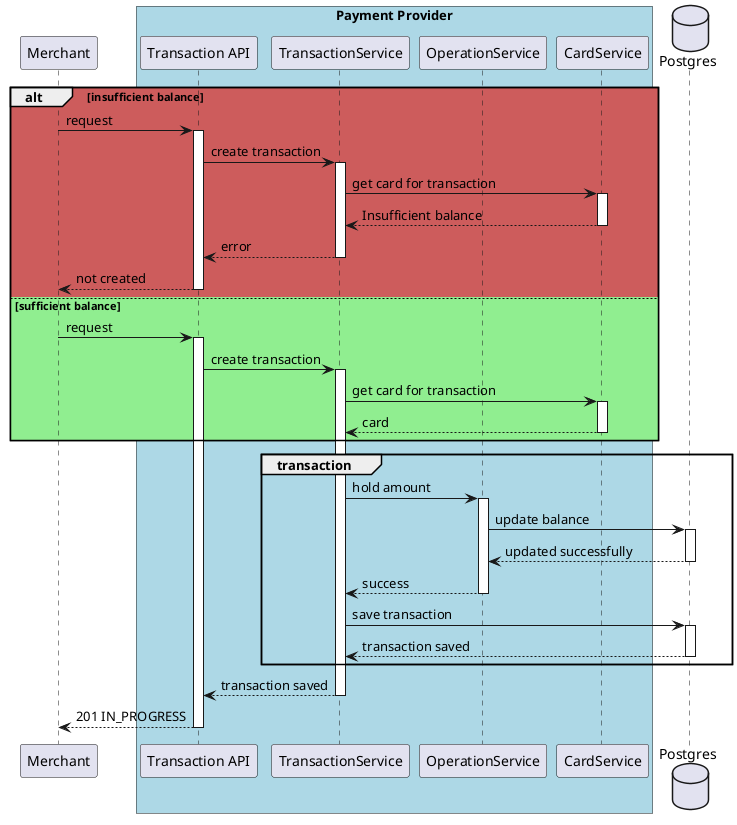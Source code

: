 @startuml "create top up transaction"
autoactivate on
participant "Merchant" as merchant
box "Payment Provider" #LightBlue
participant "Transaction API" as api
participant "TransactionService" as tr
participant "OperationService" as op
participant "CardService" as cd
end box
database "Postgres" as db

alt #IndianRed insufficient balance
    merchant -> api : request
    api -> tr : create transaction
    tr -> cd : get card for transaction
    return Insufficient balance
    return error
    return not created
else #LightGreen sufficient balance
    merchant -> api : request
    api -> tr : create transaction
    tr -> cd : get card for transaction
    return card
end
group transaction
tr -> op : hold amount
op -> db : update balance
return updated successfully
return success
tr -> db : save transaction
return transaction saved
end
return transaction saved
return 201 IN_PROGRESS

@enduml